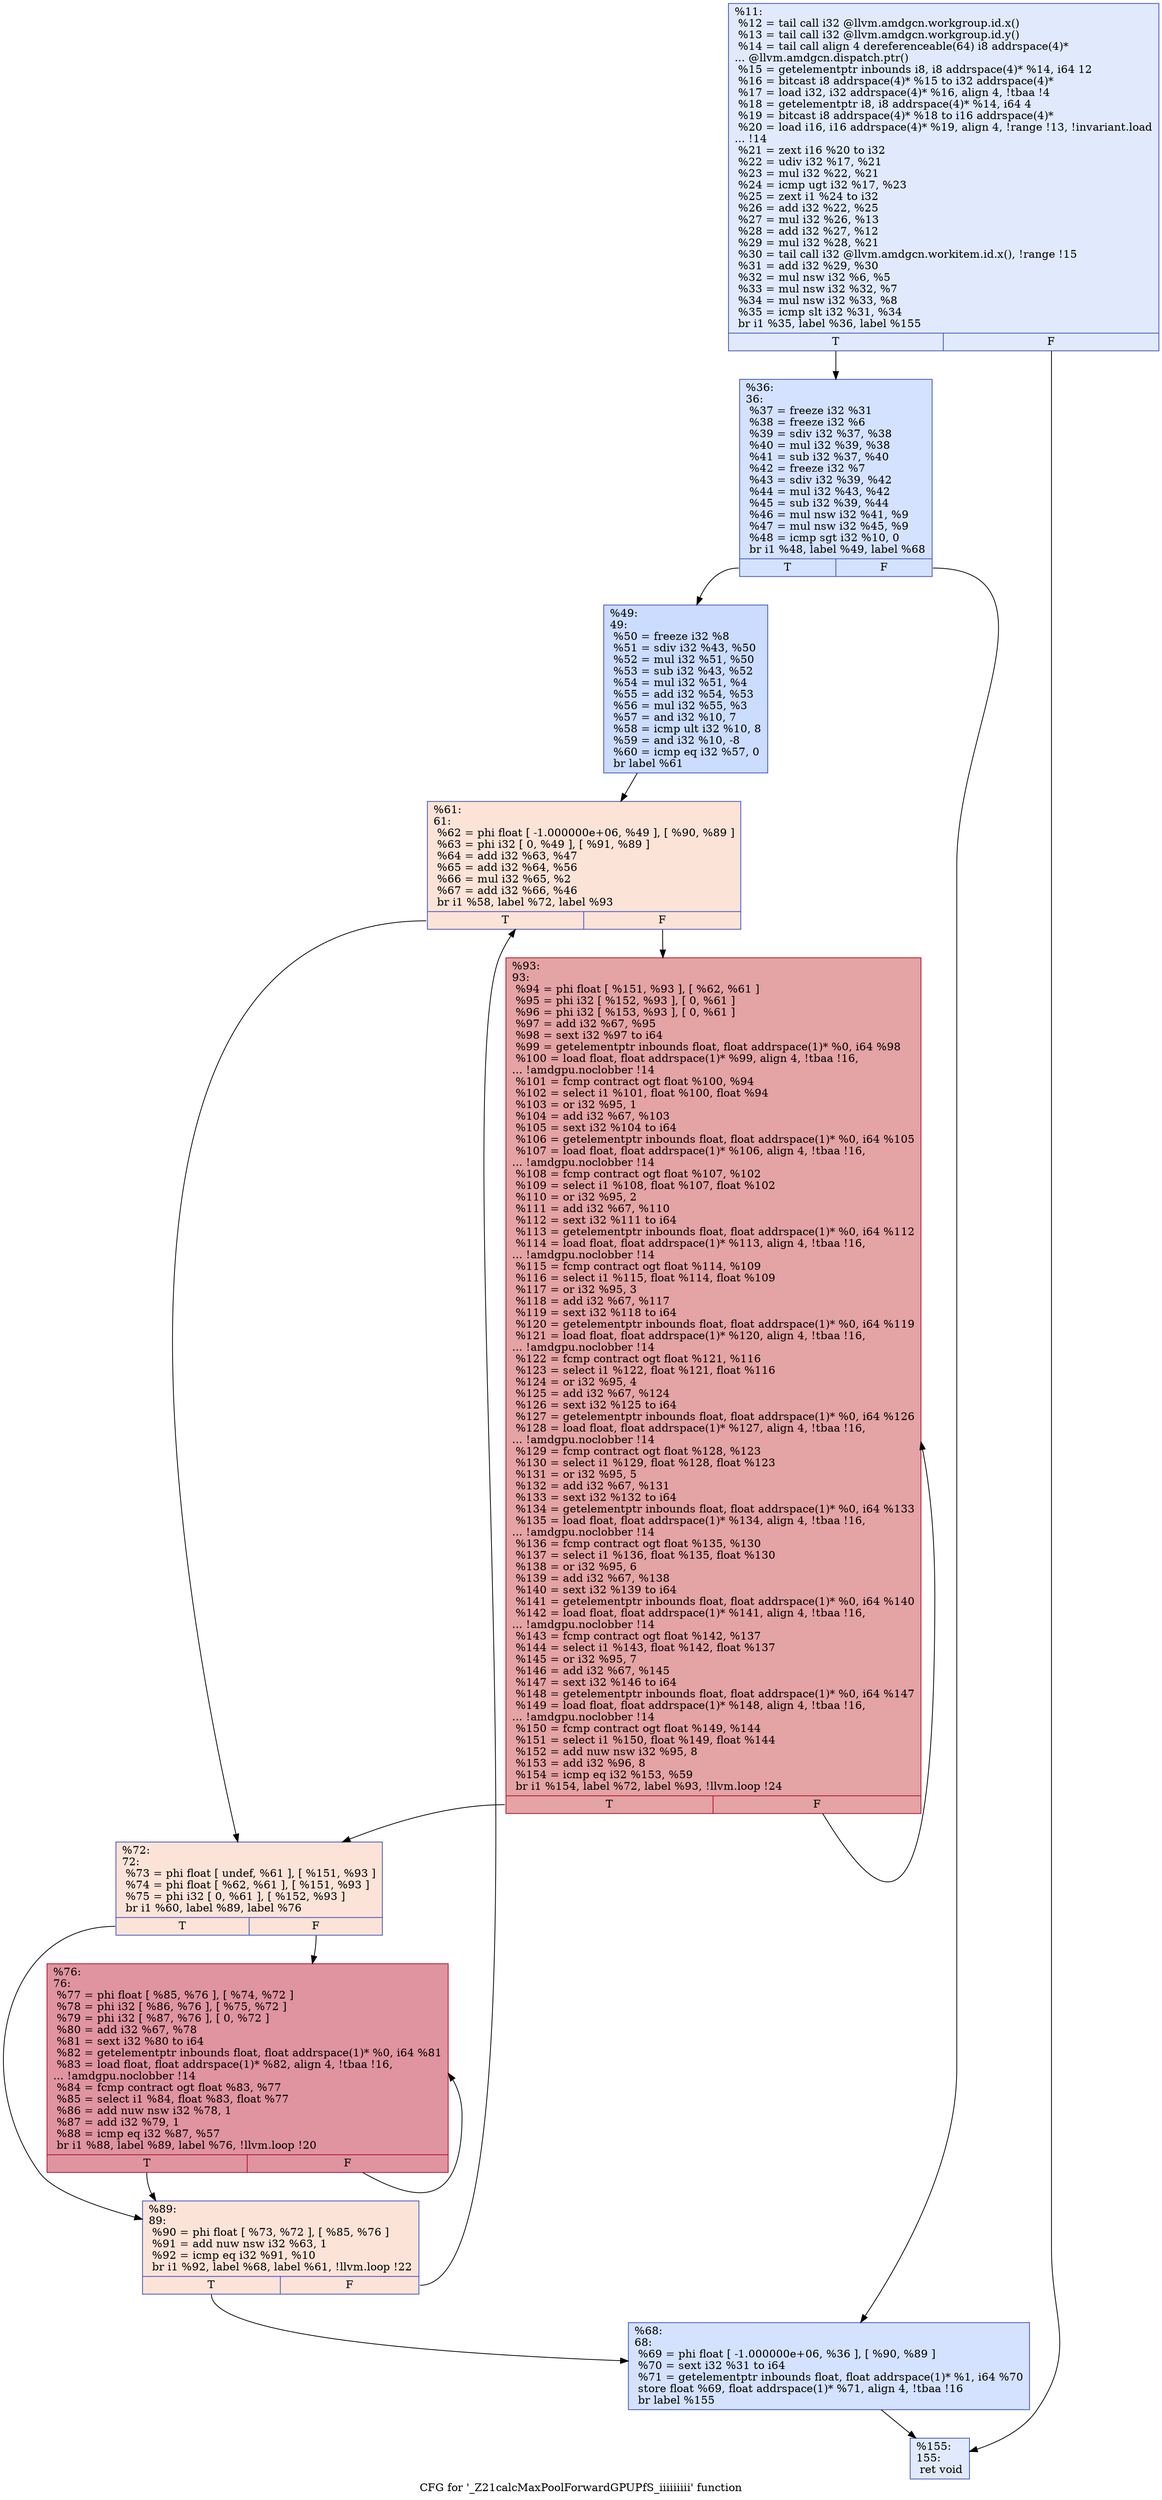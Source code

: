 digraph "CFG for '_Z21calcMaxPoolForwardGPUPfS_iiiiiiiii' function" {
	label="CFG for '_Z21calcMaxPoolForwardGPUPfS_iiiiiiiii' function";

	Node0x4d25ea0 [shape=record,color="#3d50c3ff", style=filled, fillcolor="#b9d0f970",label="{%11:\l  %12 = tail call i32 @llvm.amdgcn.workgroup.id.x()\l  %13 = tail call i32 @llvm.amdgcn.workgroup.id.y()\l  %14 = tail call align 4 dereferenceable(64) i8 addrspace(4)*\l... @llvm.amdgcn.dispatch.ptr()\l  %15 = getelementptr inbounds i8, i8 addrspace(4)* %14, i64 12\l  %16 = bitcast i8 addrspace(4)* %15 to i32 addrspace(4)*\l  %17 = load i32, i32 addrspace(4)* %16, align 4, !tbaa !4\l  %18 = getelementptr i8, i8 addrspace(4)* %14, i64 4\l  %19 = bitcast i8 addrspace(4)* %18 to i16 addrspace(4)*\l  %20 = load i16, i16 addrspace(4)* %19, align 4, !range !13, !invariant.load\l... !14\l  %21 = zext i16 %20 to i32\l  %22 = udiv i32 %17, %21\l  %23 = mul i32 %22, %21\l  %24 = icmp ugt i32 %17, %23\l  %25 = zext i1 %24 to i32\l  %26 = add i32 %22, %25\l  %27 = mul i32 %26, %13\l  %28 = add i32 %27, %12\l  %29 = mul i32 %28, %21\l  %30 = tail call i32 @llvm.amdgcn.workitem.id.x(), !range !15\l  %31 = add i32 %29, %30\l  %32 = mul nsw i32 %6, %5\l  %33 = mul nsw i32 %32, %7\l  %34 = mul nsw i32 %33, %8\l  %35 = icmp slt i32 %31, %34\l  br i1 %35, label %36, label %155\l|{<s0>T|<s1>F}}"];
	Node0x4d25ea0:s0 -> Node0x4d278a0;
	Node0x4d25ea0:s1 -> Node0x4d295e0;
	Node0x4d278a0 [shape=record,color="#3d50c3ff", style=filled, fillcolor="#9ebeff70",label="{%36:\l36:                                               \l  %37 = freeze i32 %31\l  %38 = freeze i32 %6\l  %39 = sdiv i32 %37, %38\l  %40 = mul i32 %39, %38\l  %41 = sub i32 %37, %40\l  %42 = freeze i32 %7\l  %43 = sdiv i32 %39, %42\l  %44 = mul i32 %43, %42\l  %45 = sub i32 %39, %44\l  %46 = mul nsw i32 %41, %9\l  %47 = mul nsw i32 %45, %9\l  %48 = icmp sgt i32 %10, 0\l  br i1 %48, label %49, label %68\l|{<s0>T|<s1>F}}"];
	Node0x4d278a0:s0 -> Node0x4d29d80;
	Node0x4d278a0:s1 -> Node0x4d29dd0;
	Node0x4d29d80 [shape=record,color="#3d50c3ff", style=filled, fillcolor="#8caffe70",label="{%49:\l49:                                               \l  %50 = freeze i32 %8\l  %51 = sdiv i32 %43, %50\l  %52 = mul i32 %51, %50\l  %53 = sub i32 %43, %52\l  %54 = mul i32 %51, %4\l  %55 = add i32 %54, %53\l  %56 = mul i32 %55, %3\l  %57 = and i32 %10, 7\l  %58 = icmp ult i32 %10, 8\l  %59 = and i32 %10, -8\l  %60 = icmp eq i32 %57, 0\l  br label %61\l}"];
	Node0x4d29d80 -> Node0x4d2a580;
	Node0x4d2a580 [shape=record,color="#3d50c3ff", style=filled, fillcolor="#f6bfa670",label="{%61:\l61:                                               \l  %62 = phi float [ -1.000000e+06, %49 ], [ %90, %89 ]\l  %63 = phi i32 [ 0, %49 ], [ %91, %89 ]\l  %64 = add i32 %63, %47\l  %65 = add i32 %64, %56\l  %66 = mul i32 %65, %2\l  %67 = add i32 %66, %46\l  br i1 %58, label %72, label %93\l|{<s0>T|<s1>F}}"];
	Node0x4d2a580:s0 -> Node0x4d29420;
	Node0x4d2a580:s1 -> Node0x4d2b800;
	Node0x4d29dd0 [shape=record,color="#3d50c3ff", style=filled, fillcolor="#9ebeff70",label="{%68:\l68:                                               \l  %69 = phi float [ -1.000000e+06, %36 ], [ %90, %89 ]\l  %70 = sext i32 %31 to i64\l  %71 = getelementptr inbounds float, float addrspace(1)* %1, i64 %70\l  store float %69, float addrspace(1)* %71, align 4, !tbaa !16\l  br label %155\l}"];
	Node0x4d29dd0 -> Node0x4d295e0;
	Node0x4d29420 [shape=record,color="#3d50c3ff", style=filled, fillcolor="#f6bfa670",label="{%72:\l72:                                               \l  %73 = phi float [ undef, %61 ], [ %151, %93 ]\l  %74 = phi float [ %62, %61 ], [ %151, %93 ]\l  %75 = phi i32 [ 0, %61 ], [ %152, %93 ]\l  br i1 %60, label %89, label %76\l|{<s0>T|<s1>F}}"];
	Node0x4d29420:s0 -> Node0x4d2b0c0;
	Node0x4d29420:s1 -> Node0x4d2c3c0;
	Node0x4d2c3c0 [shape=record,color="#b70d28ff", style=filled, fillcolor="#b70d2870",label="{%76:\l76:                                               \l  %77 = phi float [ %85, %76 ], [ %74, %72 ]\l  %78 = phi i32 [ %86, %76 ], [ %75, %72 ]\l  %79 = phi i32 [ %87, %76 ], [ 0, %72 ]\l  %80 = add i32 %67, %78\l  %81 = sext i32 %80 to i64\l  %82 = getelementptr inbounds float, float addrspace(1)* %0, i64 %81\l  %83 = load float, float addrspace(1)* %82, align 4, !tbaa !16,\l... !amdgpu.noclobber !14\l  %84 = fcmp contract ogt float %83, %77\l  %85 = select i1 %84, float %83, float %77\l  %86 = add nuw nsw i32 %78, 1\l  %87 = add i32 %79, 1\l  %88 = icmp eq i32 %87, %57\l  br i1 %88, label %89, label %76, !llvm.loop !20\l|{<s0>T|<s1>F}}"];
	Node0x4d2c3c0:s0 -> Node0x4d2b0c0;
	Node0x4d2c3c0:s1 -> Node0x4d2c3c0;
	Node0x4d2b0c0 [shape=record,color="#3d50c3ff", style=filled, fillcolor="#f6bfa670",label="{%89:\l89:                                               \l  %90 = phi float [ %73, %72 ], [ %85, %76 ]\l  %91 = add nuw nsw i32 %63, 1\l  %92 = icmp eq i32 %91, %10\l  br i1 %92, label %68, label %61, !llvm.loop !22\l|{<s0>T|<s1>F}}"];
	Node0x4d2b0c0:s0 -> Node0x4d29dd0;
	Node0x4d2b0c0:s1 -> Node0x4d2a580;
	Node0x4d2b800 [shape=record,color="#b70d28ff", style=filled, fillcolor="#c32e3170",label="{%93:\l93:                                               \l  %94 = phi float [ %151, %93 ], [ %62, %61 ]\l  %95 = phi i32 [ %152, %93 ], [ 0, %61 ]\l  %96 = phi i32 [ %153, %93 ], [ 0, %61 ]\l  %97 = add i32 %67, %95\l  %98 = sext i32 %97 to i64\l  %99 = getelementptr inbounds float, float addrspace(1)* %0, i64 %98\l  %100 = load float, float addrspace(1)* %99, align 4, !tbaa !16,\l... !amdgpu.noclobber !14\l  %101 = fcmp contract ogt float %100, %94\l  %102 = select i1 %101, float %100, float %94\l  %103 = or i32 %95, 1\l  %104 = add i32 %67, %103\l  %105 = sext i32 %104 to i64\l  %106 = getelementptr inbounds float, float addrspace(1)* %0, i64 %105\l  %107 = load float, float addrspace(1)* %106, align 4, !tbaa !16,\l... !amdgpu.noclobber !14\l  %108 = fcmp contract ogt float %107, %102\l  %109 = select i1 %108, float %107, float %102\l  %110 = or i32 %95, 2\l  %111 = add i32 %67, %110\l  %112 = sext i32 %111 to i64\l  %113 = getelementptr inbounds float, float addrspace(1)* %0, i64 %112\l  %114 = load float, float addrspace(1)* %113, align 4, !tbaa !16,\l... !amdgpu.noclobber !14\l  %115 = fcmp contract ogt float %114, %109\l  %116 = select i1 %115, float %114, float %109\l  %117 = or i32 %95, 3\l  %118 = add i32 %67, %117\l  %119 = sext i32 %118 to i64\l  %120 = getelementptr inbounds float, float addrspace(1)* %0, i64 %119\l  %121 = load float, float addrspace(1)* %120, align 4, !tbaa !16,\l... !amdgpu.noclobber !14\l  %122 = fcmp contract ogt float %121, %116\l  %123 = select i1 %122, float %121, float %116\l  %124 = or i32 %95, 4\l  %125 = add i32 %67, %124\l  %126 = sext i32 %125 to i64\l  %127 = getelementptr inbounds float, float addrspace(1)* %0, i64 %126\l  %128 = load float, float addrspace(1)* %127, align 4, !tbaa !16,\l... !amdgpu.noclobber !14\l  %129 = fcmp contract ogt float %128, %123\l  %130 = select i1 %129, float %128, float %123\l  %131 = or i32 %95, 5\l  %132 = add i32 %67, %131\l  %133 = sext i32 %132 to i64\l  %134 = getelementptr inbounds float, float addrspace(1)* %0, i64 %133\l  %135 = load float, float addrspace(1)* %134, align 4, !tbaa !16,\l... !amdgpu.noclobber !14\l  %136 = fcmp contract ogt float %135, %130\l  %137 = select i1 %136, float %135, float %130\l  %138 = or i32 %95, 6\l  %139 = add i32 %67, %138\l  %140 = sext i32 %139 to i64\l  %141 = getelementptr inbounds float, float addrspace(1)* %0, i64 %140\l  %142 = load float, float addrspace(1)* %141, align 4, !tbaa !16,\l... !amdgpu.noclobber !14\l  %143 = fcmp contract ogt float %142, %137\l  %144 = select i1 %143, float %142, float %137\l  %145 = or i32 %95, 7\l  %146 = add i32 %67, %145\l  %147 = sext i32 %146 to i64\l  %148 = getelementptr inbounds float, float addrspace(1)* %0, i64 %147\l  %149 = load float, float addrspace(1)* %148, align 4, !tbaa !16,\l... !amdgpu.noclobber !14\l  %150 = fcmp contract ogt float %149, %144\l  %151 = select i1 %150, float %149, float %144\l  %152 = add nuw nsw i32 %95, 8\l  %153 = add i32 %96, 8\l  %154 = icmp eq i32 %153, %59\l  br i1 %154, label %72, label %93, !llvm.loop !24\l|{<s0>T|<s1>F}}"];
	Node0x4d2b800:s0 -> Node0x4d29420;
	Node0x4d2b800:s1 -> Node0x4d2b800;
	Node0x4d295e0 [shape=record,color="#3d50c3ff", style=filled, fillcolor="#b9d0f970",label="{%155:\l155:                                              \l  ret void\l}"];
}
